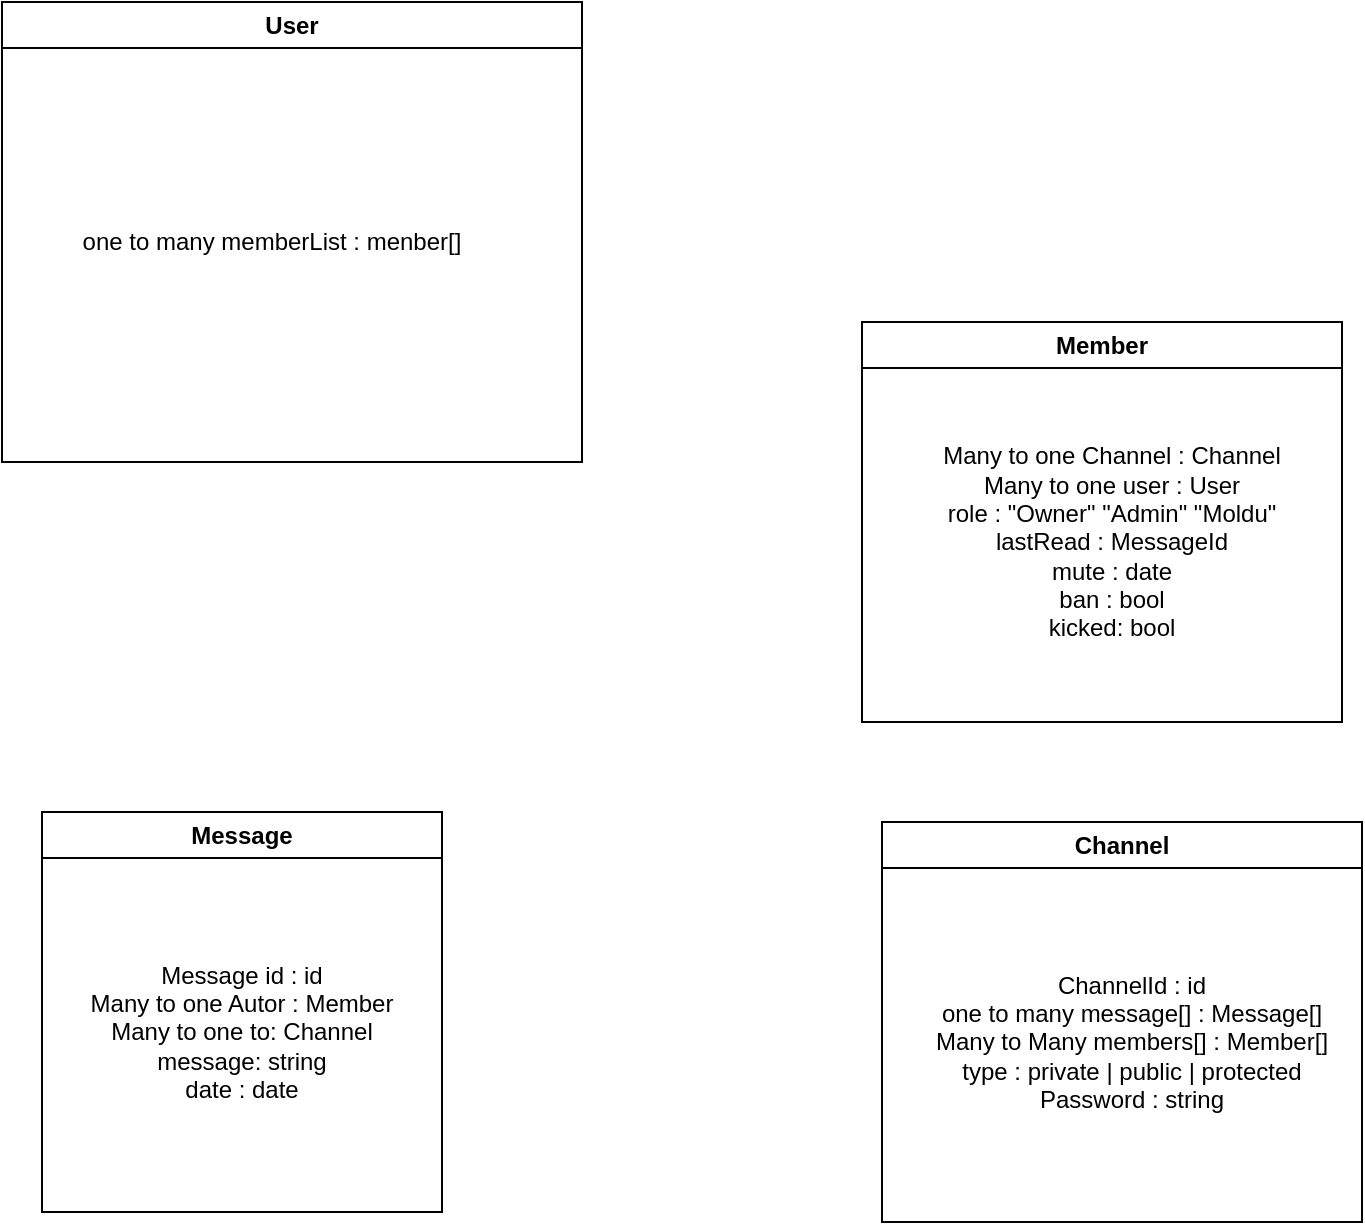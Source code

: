 <mxfile version="21.2.4" type="github">
  <diagram name="Page-1" id="SXBy33HGTGCM2ABj4akK">
    <mxGraphModel dx="331" dy="793" grid="1" gridSize="10" guides="1" tooltips="1" connect="1" arrows="1" fold="1" page="1" pageScale="1" pageWidth="827" pageHeight="1169" math="0" shadow="0">
      <root>
        <mxCell id="0" />
        <mxCell id="1" parent="0" />
        <mxCell id="oOMU8jvEREvurnDbreHT-1" value="Message" style="swimlane;whiteSpace=wrap;html=1;" vertex="1" parent="1">
          <mxGeometry x="80" y="485" width="200" height="200" as="geometry" />
        </mxCell>
        <mxCell id="oOMU8jvEREvurnDbreHT-3" value="Message id : id&lt;br&gt;Many to one Autor : Member&lt;br&gt;Many to one to: Channel&lt;br&gt;message: string&lt;br&gt;date : date" style="text;strokeColor=none;align=center;fillColor=none;html=1;verticalAlign=middle;whiteSpace=wrap;rounded=0;" vertex="1" parent="oOMU8jvEREvurnDbreHT-1">
          <mxGeometry x="10" y="30" width="180" height="160" as="geometry" />
        </mxCell>
        <mxCell id="oOMU8jvEREvurnDbreHT-4" value="Channel" style="swimlane;whiteSpace=wrap;html=1;" vertex="1" parent="1">
          <mxGeometry x="500" y="490" width="240" height="200" as="geometry" />
        </mxCell>
        <mxCell id="oOMU8jvEREvurnDbreHT-5" value="ChannelId : id&lt;br&gt;one to many message[] : Message[]&lt;br&gt;Many to Many members[] : Member[]&lt;br&gt;type : private | public | protected&lt;br&gt;Password : string&lt;br&gt;" style="text;strokeColor=none;align=center;fillColor=none;html=1;verticalAlign=middle;whiteSpace=wrap;rounded=0;" vertex="1" parent="oOMU8jvEREvurnDbreHT-4">
          <mxGeometry x="10" y="30" width="230" height="160" as="geometry" />
        </mxCell>
        <mxCell id="oOMU8jvEREvurnDbreHT-6" value="User" style="swimlane;whiteSpace=wrap;html=1;" vertex="1" parent="1">
          <mxGeometry x="60" y="80" width="290" height="230" as="geometry" />
        </mxCell>
        <mxCell id="oOMU8jvEREvurnDbreHT-10" value="one to many memberList : menber[]&lt;br&gt;" style="text;strokeColor=none;align=center;fillColor=none;html=1;verticalAlign=middle;whiteSpace=wrap;rounded=0;" vertex="1" parent="oOMU8jvEREvurnDbreHT-6">
          <mxGeometry x="20" y="40" width="230" height="160" as="geometry" />
        </mxCell>
        <mxCell id="oOMU8jvEREvurnDbreHT-8" value="Member" style="swimlane;whiteSpace=wrap;html=1;" vertex="1" parent="1">
          <mxGeometry x="490" y="240" width="240" height="200" as="geometry" />
        </mxCell>
        <mxCell id="oOMU8jvEREvurnDbreHT-9" value="Many to one Channel : Channel&lt;br&gt;Many to one user : User&lt;br&gt;role : &quot;Owner&quot; &quot;Admin&quot; &quot;Moldu&quot;&lt;br&gt;lastRead : MessageId&lt;br&gt;mute : date&lt;br&gt;ban : bool&lt;br&gt;kicked: bool" style="text;strokeColor=none;align=center;fillColor=none;html=1;verticalAlign=middle;whiteSpace=wrap;rounded=0;" vertex="1" parent="oOMU8jvEREvurnDbreHT-8">
          <mxGeometry x="10" y="30" width="230" height="160" as="geometry" />
        </mxCell>
      </root>
    </mxGraphModel>
  </diagram>
</mxfile>

